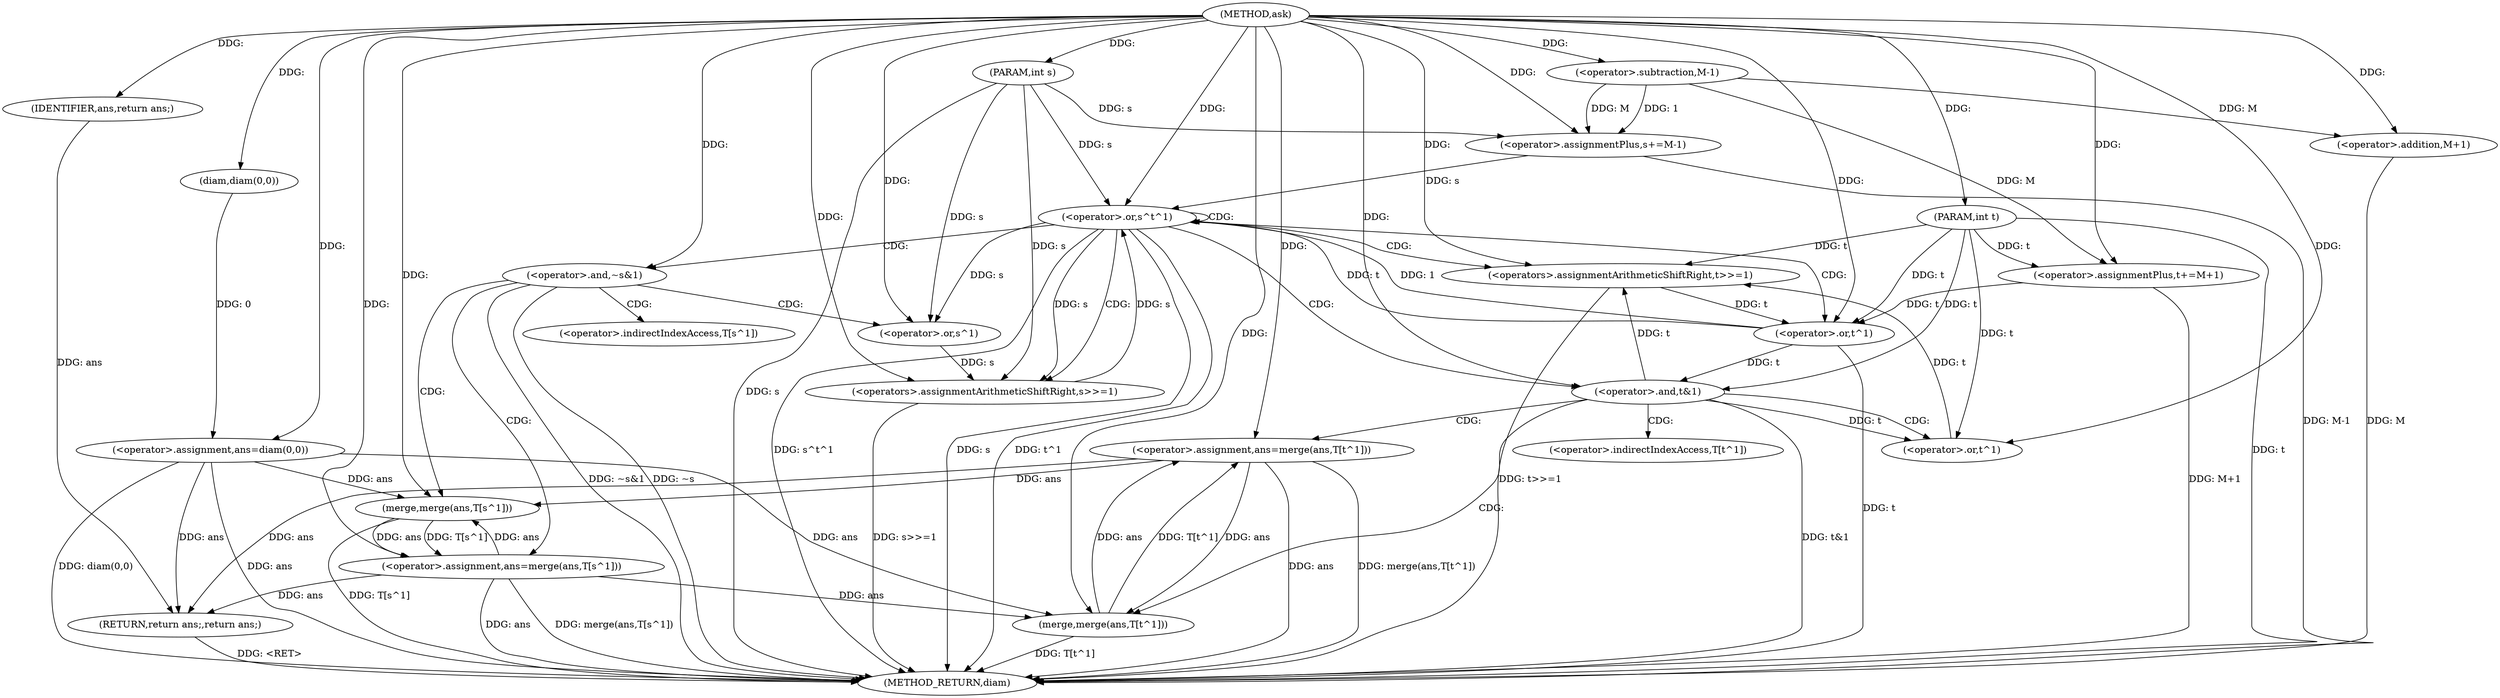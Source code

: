 digraph "ask" {  
"1000507" [label = "(METHOD,ask)" ]
"1000570" [label = "(METHOD_RETURN,diam)" ]
"1000508" [label = "(PARAM,int s)" ]
"1000509" [label = "(PARAM,int t)" ]
"1000512" [label = "(<operator>.assignment,ans=diam(0,0))" ]
"1000568" [label = "(RETURN,return ans;,return ans;)" ]
"1000529" [label = "(<operator>.or,s^t^1)" ]
"1000569" [label = "(IDENTIFIER,ans,return ans;)" ]
"1000514" [label = "(diam,diam(0,0))" ]
"1000519" [label = "(<operator>.assignmentPlus,s+=M-1)" ]
"1000524" [label = "(<operator>.assignmentPlus,t+=M+1)" ]
"1000535" [label = "(<operators>.assignmentArithmeticShiftRight,s>>=1)" ]
"1000538" [label = "(<operators>.assignmentArithmeticShiftRight,t>>=1)" ]
"1000531" [label = "(<operator>.or,t^1)" ]
"1000543" [label = "(<operator>.and,~s&1)" ]
"1000546" [label = "(<operator>.assignment,ans=merge(ans,T[s^1]))" ]
"1000556" [label = "(<operator>.and,t&1)" ]
"1000559" [label = "(<operator>.assignment,ans=merge(ans,T[t^1]))" ]
"1000521" [label = "(<operator>.subtraction,M-1)" ]
"1000526" [label = "(<operator>.addition,M+1)" ]
"1000548" [label = "(merge,merge(ans,T[s^1]))" ]
"1000561" [label = "(merge,merge(ans,T[t^1]))" ]
"1000552" [label = "(<operator>.or,s^1)" ]
"1000565" [label = "(<operator>.or,t^1)" ]
"1000550" [label = "(<operator>.indirectIndexAccess,T[s^1])" ]
"1000563" [label = "(<operator>.indirectIndexAccess,T[t^1])" ]
  "1000508" -> "1000570"  [ label = "DDG: s"] 
  "1000509" -> "1000570"  [ label = "DDG: t"] 
  "1000512" -> "1000570"  [ label = "DDG: ans"] 
  "1000512" -> "1000570"  [ label = "DDG: diam(0,0)"] 
  "1000519" -> "1000570"  [ label = "DDG: M-1"] 
  "1000526" -> "1000570"  [ label = "DDG: M"] 
  "1000524" -> "1000570"  [ label = "DDG: M+1"] 
  "1000529" -> "1000570"  [ label = "DDG: s"] 
  "1000531" -> "1000570"  [ label = "DDG: t"] 
  "1000529" -> "1000570"  [ label = "DDG: t^1"] 
  "1000529" -> "1000570"  [ label = "DDG: s^t^1"] 
  "1000543" -> "1000570"  [ label = "DDG: ~s&1"] 
  "1000546" -> "1000570"  [ label = "DDG: ans"] 
  "1000548" -> "1000570"  [ label = "DDG: T[s^1]"] 
  "1000546" -> "1000570"  [ label = "DDG: merge(ans,T[s^1])"] 
  "1000556" -> "1000570"  [ label = "DDG: t&1"] 
  "1000559" -> "1000570"  [ label = "DDG: ans"] 
  "1000561" -> "1000570"  [ label = "DDG: T[t^1]"] 
  "1000559" -> "1000570"  [ label = "DDG: merge(ans,T[t^1])"] 
  "1000535" -> "1000570"  [ label = "DDG: s>>=1"] 
  "1000538" -> "1000570"  [ label = "DDG: t>>=1"] 
  "1000568" -> "1000570"  [ label = "DDG: <RET>"] 
  "1000543" -> "1000570"  [ label = "DDG: ~s"] 
  "1000507" -> "1000508"  [ label = "DDG: "] 
  "1000507" -> "1000509"  [ label = "DDG: "] 
  "1000514" -> "1000512"  [ label = "DDG: 0"] 
  "1000569" -> "1000568"  [ label = "DDG: ans"] 
  "1000512" -> "1000568"  [ label = "DDG: ans"] 
  "1000546" -> "1000568"  [ label = "DDG: ans"] 
  "1000559" -> "1000568"  [ label = "DDG: ans"] 
  "1000507" -> "1000512"  [ label = "DDG: "] 
  "1000507" -> "1000569"  [ label = "DDG: "] 
  "1000507" -> "1000514"  [ label = "DDG: "] 
  "1000521" -> "1000519"  [ label = "DDG: 1"] 
  "1000521" -> "1000519"  [ label = "DDG: M"] 
  "1000507" -> "1000524"  [ label = "DDG: "] 
  "1000521" -> "1000524"  [ label = "DDG: M"] 
  "1000519" -> "1000529"  [ label = "DDG: s"] 
  "1000535" -> "1000529"  [ label = "DDG: s"] 
  "1000508" -> "1000529"  [ label = "DDG: s"] 
  "1000507" -> "1000529"  [ label = "DDG: "] 
  "1000531" -> "1000529"  [ label = "DDG: t"] 
  "1000531" -> "1000529"  [ label = "DDG: 1"] 
  "1000508" -> "1000519"  [ label = "DDG: s"] 
  "1000507" -> "1000519"  [ label = "DDG: "] 
  "1000509" -> "1000524"  [ label = "DDG: t"] 
  "1000524" -> "1000531"  [ label = "DDG: t"] 
  "1000538" -> "1000531"  [ label = "DDG: t"] 
  "1000509" -> "1000531"  [ label = "DDG: t"] 
  "1000507" -> "1000531"  [ label = "DDG: "] 
  "1000529" -> "1000535"  [ label = "DDG: s"] 
  "1000552" -> "1000535"  [ label = "DDG: s"] 
  "1000508" -> "1000535"  [ label = "DDG: s"] 
  "1000507" -> "1000535"  [ label = "DDG: "] 
  "1000556" -> "1000538"  [ label = "DDG: t"] 
  "1000565" -> "1000538"  [ label = "DDG: t"] 
  "1000509" -> "1000538"  [ label = "DDG: t"] 
  "1000507" -> "1000538"  [ label = "DDG: "] 
  "1000548" -> "1000546"  [ label = "DDG: T[s^1]"] 
  "1000548" -> "1000546"  [ label = "DDG: ans"] 
  "1000561" -> "1000559"  [ label = "DDG: ans"] 
  "1000561" -> "1000559"  [ label = "DDG: T[t^1]"] 
  "1000507" -> "1000521"  [ label = "DDG: "] 
  "1000521" -> "1000526"  [ label = "DDG: M"] 
  "1000507" -> "1000526"  [ label = "DDG: "] 
  "1000507" -> "1000543"  [ label = "DDG: "] 
  "1000507" -> "1000546"  [ label = "DDG: "] 
  "1000531" -> "1000556"  [ label = "DDG: t"] 
  "1000509" -> "1000556"  [ label = "DDG: t"] 
  "1000507" -> "1000556"  [ label = "DDG: "] 
  "1000507" -> "1000559"  [ label = "DDG: "] 
  "1000512" -> "1000548"  [ label = "DDG: ans"] 
  "1000546" -> "1000548"  [ label = "DDG: ans"] 
  "1000559" -> "1000548"  [ label = "DDG: ans"] 
  "1000507" -> "1000548"  [ label = "DDG: "] 
  "1000512" -> "1000561"  [ label = "DDG: ans"] 
  "1000546" -> "1000561"  [ label = "DDG: ans"] 
  "1000559" -> "1000561"  [ label = "DDG: ans"] 
  "1000507" -> "1000561"  [ label = "DDG: "] 
  "1000529" -> "1000552"  [ label = "DDG: s"] 
  "1000508" -> "1000552"  [ label = "DDG: s"] 
  "1000507" -> "1000552"  [ label = "DDG: "] 
  "1000556" -> "1000565"  [ label = "DDG: t"] 
  "1000509" -> "1000565"  [ label = "DDG: t"] 
  "1000507" -> "1000565"  [ label = "DDG: "] 
  "1000529" -> "1000529"  [ label = "CDG: "] 
  "1000529" -> "1000535"  [ label = "CDG: "] 
  "1000529" -> "1000531"  [ label = "CDG: "] 
  "1000529" -> "1000538"  [ label = "CDG: "] 
  "1000529" -> "1000556"  [ label = "CDG: "] 
  "1000529" -> "1000543"  [ label = "CDG: "] 
  "1000543" -> "1000548"  [ label = "CDG: "] 
  "1000543" -> "1000546"  [ label = "CDG: "] 
  "1000543" -> "1000552"  [ label = "CDG: "] 
  "1000543" -> "1000550"  [ label = "CDG: "] 
  "1000556" -> "1000561"  [ label = "CDG: "] 
  "1000556" -> "1000563"  [ label = "CDG: "] 
  "1000556" -> "1000565"  [ label = "CDG: "] 
  "1000556" -> "1000559"  [ label = "CDG: "] 
}
